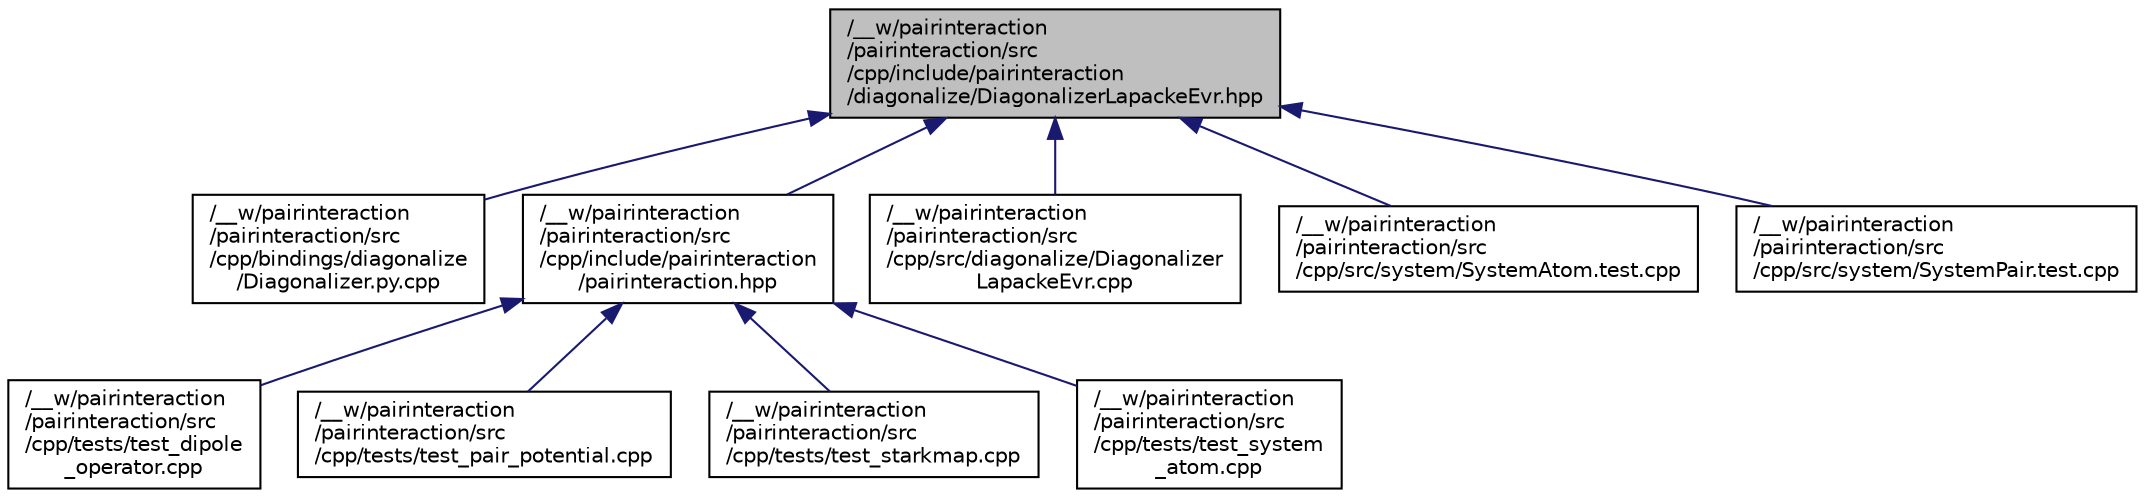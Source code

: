 digraph "/__w/pairinteraction/pairinteraction/src/cpp/include/pairinteraction/diagonalize/DiagonalizerLapackeEvr.hpp"
{
 // INTERACTIVE_SVG=YES
 // LATEX_PDF_SIZE
  bgcolor="transparent";
  edge [fontname="Helvetica",fontsize="10",labelfontname="Helvetica",labelfontsize="10"];
  node [fontname="Helvetica",fontsize="10",shape=record];
  Node1 [label="/__w/pairinteraction\l/pairinteraction/src\l/cpp/include/pairinteraction\l/diagonalize/DiagonalizerLapackeEvr.hpp",height=0.2,width=0.4,color="black", fillcolor="grey75", style="filled", fontcolor="black",tooltip=" "];
  Node1 -> Node2 [dir="back",color="midnightblue",fontsize="10",style="solid",fontname="Helvetica"];
  Node2 [label="/__w/pairinteraction\l/pairinteraction/src\l/cpp/bindings/diagonalize\l/Diagonalizer.py.cpp",height=0.2,width=0.4,color="black",URL="$Diagonalizer_8py_8cpp.html",tooltip=" "];
  Node1 -> Node3 [dir="back",color="midnightblue",fontsize="10",style="solid",fontname="Helvetica"];
  Node3 [label="/__w/pairinteraction\l/pairinteraction/src\l/cpp/include/pairinteraction\l/pairinteraction.hpp",height=0.2,width=0.4,color="black",URL="$pairinteraction_8hpp.html",tooltip=" "];
  Node3 -> Node4 [dir="back",color="midnightblue",fontsize="10",style="solid",fontname="Helvetica"];
  Node4 [label="/__w/pairinteraction\l/pairinteraction/src\l/cpp/tests/test_dipole\l_operator.cpp",height=0.2,width=0.4,color="black",URL="$test__dipole__operator_8cpp.html",tooltip=" "];
  Node3 -> Node5 [dir="back",color="midnightblue",fontsize="10",style="solid",fontname="Helvetica"];
  Node5 [label="/__w/pairinteraction\l/pairinteraction/src\l/cpp/tests/test_pair_potential.cpp",height=0.2,width=0.4,color="black",URL="$test__pair__potential_8cpp.html",tooltip=" "];
  Node3 -> Node6 [dir="back",color="midnightblue",fontsize="10",style="solid",fontname="Helvetica"];
  Node6 [label="/__w/pairinteraction\l/pairinteraction/src\l/cpp/tests/test_starkmap.cpp",height=0.2,width=0.4,color="black",URL="$test__starkmap_8cpp.html",tooltip=" "];
  Node3 -> Node7 [dir="back",color="midnightblue",fontsize="10",style="solid",fontname="Helvetica"];
  Node7 [label="/__w/pairinteraction\l/pairinteraction/src\l/cpp/tests/test_system\l_atom.cpp",height=0.2,width=0.4,color="black",URL="$test__system__atom_8cpp.html",tooltip=" "];
  Node1 -> Node8 [dir="back",color="midnightblue",fontsize="10",style="solid",fontname="Helvetica"];
  Node8 [label="/__w/pairinteraction\l/pairinteraction/src\l/cpp/src/diagonalize/Diagonalizer\lLapackeEvr.cpp",height=0.2,width=0.4,color="black",URL="$DiagonalizerLapackeEvr_8cpp.html",tooltip=" "];
  Node1 -> Node9 [dir="back",color="midnightblue",fontsize="10",style="solid",fontname="Helvetica"];
  Node9 [label="/__w/pairinteraction\l/pairinteraction/src\l/cpp/src/system/SystemAtom.test.cpp",height=0.2,width=0.4,color="black",URL="$SystemAtom_8test_8cpp.html",tooltip=" "];
  Node1 -> Node10 [dir="back",color="midnightblue",fontsize="10",style="solid",fontname="Helvetica"];
  Node10 [label="/__w/pairinteraction\l/pairinteraction/src\l/cpp/src/system/SystemPair.test.cpp",height=0.2,width=0.4,color="black",URL="$SystemPair_8test_8cpp.html",tooltip=" "];
}
